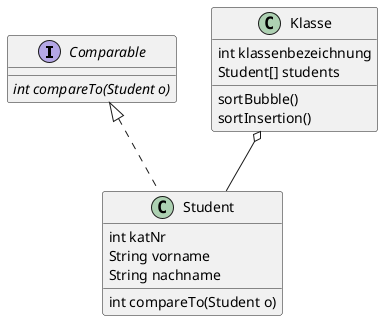 @startuml
interface Comparable {
{abstract} int compareTo(Student o)
}

class Klasse {
int klassenbezeichnung
Student[] students
sortBubble()
sortInsertion()
}

class Student {
int katNr
String vorname
String nachname
int compareTo(Student o)
}

Comparable <|.. Student
Klasse o-- Student
@enduml